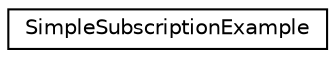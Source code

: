 digraph "Graphical Class Hierarchy"
{
  edge [fontname="Helvetica",fontsize="10",labelfontname="Helvetica",labelfontsize="10"];
  node [fontname="Helvetica",fontsize="10",shape=record];
  rankdir="LR";
  Node1 [label="SimpleSubscriptionExample",height=0.2,width=0.4,color="black", fillcolor="white", style="filled",URL="$class_simple_subscription_example.html"];
}
